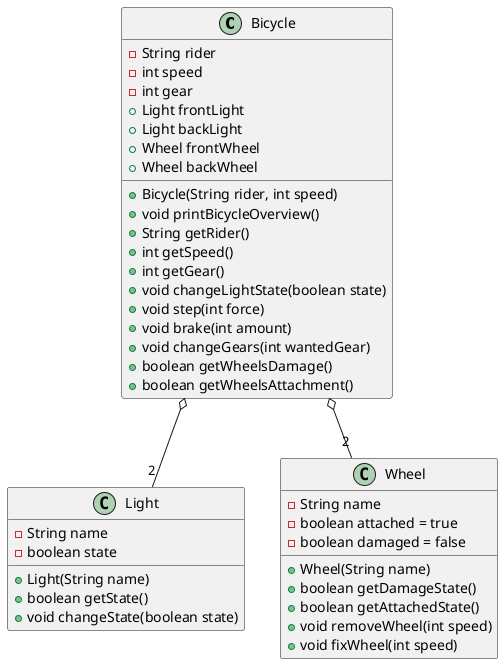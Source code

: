 @startuml Bicycle ClassDiagram
class Bicycle {
    -String rider
    -int speed
    -int gear
    +Light frontLight 
    +Light backLight 
    +Wheel frontWheel 
    +Wheel backWheel 

    +Bicycle(String rider, int speed)
    +void printBicycleOverview()
    +String getRider()
    +int getSpeed()
    +int getGear()
    +void changeLightState(boolean state)
    +void step(int force)
    +void brake(int amount)
    +void changeGears(int wantedGear)
    +boolean getWheelsDamage()
    +boolean getWheelsAttachment()
}

class Light {
    -String name
    -boolean state

    +Light(String name)
    +boolean getState()
    +void changeState(boolean state)
}

class Wheel {
    -String name
    -boolean attached = true
    -boolean damaged = false

    +Wheel(String name)
    +boolean getDamageState()
    +boolean getAttachedState()
    +void removeWheel(int speed)
    +void fixWheel(int speed)
}

Bicycle o-- "2" Light
Bicycle o-- "2" Wheel

@enduml
